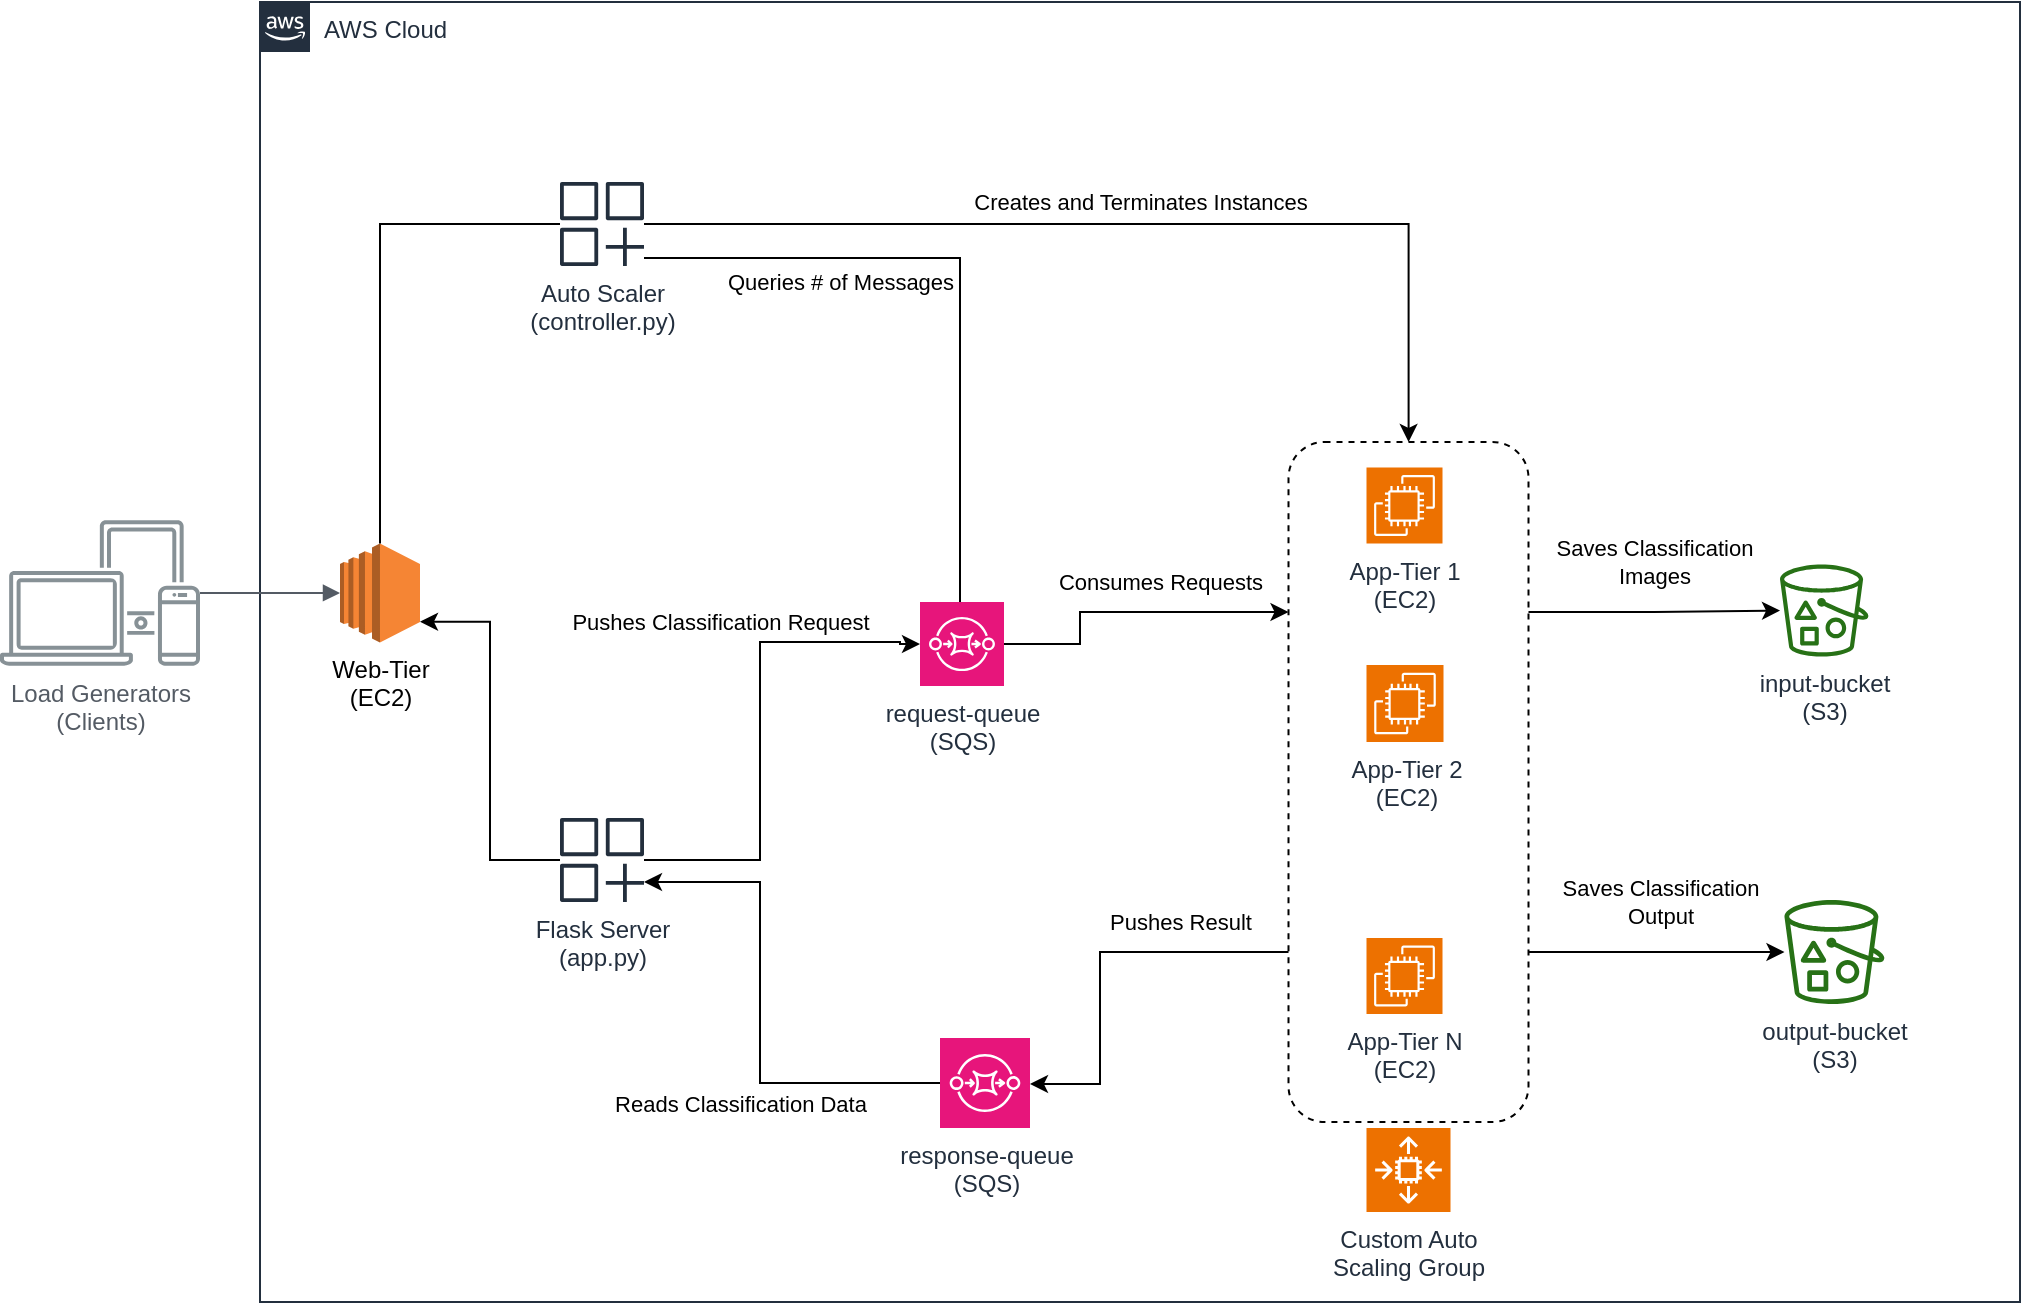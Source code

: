 <mxfile version="22.0.4" type="device">
  <diagram id="Ht1M8jgEwFfnCIfOTk4-" name="Page-1">
    <mxGraphModel dx="1434" dy="789" grid="1" gridSize="10" guides="1" tooltips="1" connect="1" arrows="1" fold="1" page="1" pageScale="1" pageWidth="1169" pageHeight="827" math="0" shadow="0">
      <root>
        <mxCell id="0" />
        <mxCell id="1" parent="0" />
        <mxCell id="UEzPUAAOIrF-is8g5C7q-74" value="AWS Cloud" style="points=[[0,0],[0.25,0],[0.5,0],[0.75,0],[1,0],[1,0.25],[1,0.5],[1,0.75],[1,1],[0.75,1],[0.5,1],[0.25,1],[0,1],[0,0.75],[0,0.5],[0,0.25]];outlineConnect=0;gradientColor=none;html=1;whiteSpace=wrap;fontSize=12;fontStyle=0;shape=mxgraph.aws4.group;grIcon=mxgraph.aws4.group_aws_cloud_alt;strokeColor=#232F3E;fillColor=none;verticalAlign=top;align=left;spacingLeft=30;fontColor=#232F3E;dashed=0;labelBackgroundColor=#ffffff;container=1;pointerEvents=0;collapsible=0;recursiveResize=0;" parent="1" vertex="1">
          <mxGeometry x="210" y="130" width="880" height="650" as="geometry" />
        </mxCell>
        <mxCell id="UEzPUAAOIrF-is8g5C7q-77" value="output-bucket&lt;br&gt;(S3)" style="outlineConnect=0;fontColor=#232F3E;gradientColor=none;fillColor=#277116;strokeColor=none;dashed=0;verticalLabelPosition=bottom;verticalAlign=top;align=center;html=1;fontSize=12;fontStyle=0;aspect=fixed;pointerEvents=1;shape=mxgraph.aws4.bucket_with_objects;labelBackgroundColor=#ffffff;" parent="UEzPUAAOIrF-is8g5C7q-74" vertex="1">
          <mxGeometry x="762.23" y="449" width="50" height="52" as="geometry" />
        </mxCell>
        <mxCell id="UEzPUAAOIrF-is8g5C7q-78" value="input-bucket&lt;br&gt;(S3)" style="outlineConnect=0;fontColor=#232F3E;gradientColor=none;fillColor=#277116;strokeColor=none;dashed=0;verticalLabelPosition=bottom;verticalAlign=top;align=center;html=1;fontSize=12;fontStyle=0;aspect=fixed;pointerEvents=1;shape=mxgraph.aws4.bucket_with_objects;labelBackgroundColor=#ffffff;" parent="UEzPUAAOIrF-is8g5C7q-74" vertex="1">
          <mxGeometry x="760" y="281.25" width="44.23" height="46" as="geometry" />
        </mxCell>
        <mxCell id="oYnLOX3qxrRyNHf7yVGS-5" value="Web-Tier&lt;br&gt;(EC2)" style="outlineConnect=0;dashed=0;verticalLabelPosition=bottom;verticalAlign=top;align=center;html=1;shape=mxgraph.aws3.ec2;fillColor=#F58534;gradientColor=none;" vertex="1" parent="UEzPUAAOIrF-is8g5C7q-74">
          <mxGeometry x="40" y="270.75" width="40" height="49.5" as="geometry" />
        </mxCell>
        <mxCell id="oYnLOX3qxrRyNHf7yVGS-32" value="Queries # of Messages&lt;br&gt;" style="edgeStyle=orthogonalEdgeStyle;rounded=0;orthogonalLoop=1;jettySize=auto;html=1;endArrow=none;endFill=0;exitX=0.5;exitY=0;exitDx=0;exitDy=0;exitPerimeter=0;" edge="1" parent="UEzPUAAOIrF-is8g5C7q-74" source="oYnLOX3qxrRyNHf7yVGS-10" target="oYnLOX3qxrRyNHf7yVGS-14">
          <mxGeometry x="0.474" y="12" relative="1" as="geometry">
            <Array as="points">
              <mxPoint x="351" y="321" />
              <mxPoint x="350" y="321" />
              <mxPoint x="350" y="128" />
            </Array>
            <mxPoint as="offset" />
          </mxGeometry>
        </mxCell>
        <mxCell id="oYnLOX3qxrRyNHf7yVGS-35" value="Consumes Requests&lt;br&gt;" style="edgeStyle=orthogonalEdgeStyle;rounded=0;orthogonalLoop=1;jettySize=auto;html=1;entryX=0;entryY=0.25;entryDx=0;entryDy=0;" edge="1" parent="UEzPUAAOIrF-is8g5C7q-74" source="oYnLOX3qxrRyNHf7yVGS-10" target="oYnLOX3qxrRyNHf7yVGS-29">
          <mxGeometry x="0.188" y="15" relative="1" as="geometry">
            <Array as="points">
              <mxPoint x="410" y="321" />
              <mxPoint x="410" y="305" />
            </Array>
            <mxPoint as="offset" />
          </mxGeometry>
        </mxCell>
        <mxCell id="oYnLOX3qxrRyNHf7yVGS-10" value="request-queue&lt;br&gt;(SQS)" style="sketch=0;points=[[0,0,0],[0.25,0,0],[0.5,0,0],[0.75,0,0],[1,0,0],[0,1,0],[0.25,1,0],[0.5,1,0],[0.75,1,0],[1,1,0],[0,0.25,0],[0,0.5,0],[0,0.75,0],[1,0.25,0],[1,0.5,0],[1,0.75,0]];outlineConnect=0;fontColor=#232F3E;fillColor=#E7157B;strokeColor=#ffffff;dashed=0;verticalLabelPosition=bottom;verticalAlign=top;align=center;html=1;fontSize=12;fontStyle=0;aspect=fixed;shape=mxgraph.aws4.resourceIcon;resIcon=mxgraph.aws4.sqs;" vertex="1" parent="UEzPUAAOIrF-is8g5C7q-74">
          <mxGeometry x="330" y="300" width="42" height="42" as="geometry" />
        </mxCell>
        <mxCell id="oYnLOX3qxrRyNHf7yVGS-13" style="edgeStyle=orthogonalEdgeStyle;rounded=0;orthogonalLoop=1;jettySize=auto;html=1;entryX=1;entryY=0.79;entryDx=0;entryDy=0;entryPerimeter=0;" edge="1" parent="UEzPUAAOIrF-is8g5C7q-74" source="oYnLOX3qxrRyNHf7yVGS-11" target="oYnLOX3qxrRyNHf7yVGS-5">
          <mxGeometry relative="1" as="geometry" />
        </mxCell>
        <mxCell id="oYnLOX3qxrRyNHf7yVGS-11" value="Flask Server&lt;br&gt;(app.py)" style="sketch=0;outlineConnect=0;fontColor=#232F3E;gradientColor=none;fillColor=#232F3D;strokeColor=none;dashed=0;verticalLabelPosition=bottom;verticalAlign=top;align=center;html=1;fontSize=12;fontStyle=0;aspect=fixed;pointerEvents=1;shape=mxgraph.aws4.generic_application;" vertex="1" parent="UEzPUAAOIrF-is8g5C7q-74">
          <mxGeometry x="150" y="408" width="42" height="42" as="geometry" />
        </mxCell>
        <mxCell id="oYnLOX3qxrRyNHf7yVGS-33" value="Creates and Terminates Instances&lt;br&gt;" style="edgeStyle=orthogonalEdgeStyle;rounded=0;orthogonalLoop=1;jettySize=auto;html=1;" edge="1" parent="UEzPUAAOIrF-is8g5C7q-74" source="oYnLOX3qxrRyNHf7yVGS-14" target="oYnLOX3qxrRyNHf7yVGS-29">
          <mxGeometry x="0.008" y="11" relative="1" as="geometry">
            <mxPoint as="offset" />
          </mxGeometry>
        </mxCell>
        <mxCell id="oYnLOX3qxrRyNHf7yVGS-14" value="Auto Scaler&lt;br&gt;(controller.py)" style="sketch=0;outlineConnect=0;fontColor=#232F3E;gradientColor=none;fillColor=#232F3D;strokeColor=none;dashed=0;verticalLabelPosition=bottom;verticalAlign=top;align=center;html=1;fontSize=12;fontStyle=0;aspect=fixed;pointerEvents=1;shape=mxgraph.aws4.generic_application;" vertex="1" parent="UEzPUAAOIrF-is8g5C7q-74">
          <mxGeometry x="150" y="90" width="42" height="42" as="geometry" />
        </mxCell>
        <mxCell id="oYnLOX3qxrRyNHf7yVGS-15" style="edgeStyle=orthogonalEdgeStyle;rounded=0;orthogonalLoop=1;jettySize=auto;html=1;entryX=0.5;entryY=0;entryDx=0;entryDy=0;entryPerimeter=0;endArrow=none;endFill=0;" edge="1" parent="UEzPUAAOIrF-is8g5C7q-74" source="oYnLOX3qxrRyNHf7yVGS-14" target="oYnLOX3qxrRyNHf7yVGS-5">
          <mxGeometry relative="1" as="geometry" />
        </mxCell>
        <mxCell id="oYnLOX3qxrRyNHf7yVGS-21" value="Reads Classification Data&lt;br&gt;" style="edgeStyle=orthogonalEdgeStyle;rounded=0;orthogonalLoop=1;jettySize=auto;html=1;exitX=0;exitY=0.5;exitDx=0;exitDy=0;exitPerimeter=0;" edge="1" parent="UEzPUAAOIrF-is8g5C7q-74" source="oYnLOX3qxrRyNHf7yVGS-16" target="oYnLOX3qxrRyNHf7yVGS-11">
          <mxGeometry x="-0.276" y="14" relative="1" as="geometry">
            <mxPoint x="190" y="458" as="targetPoint" />
            <Array as="points">
              <mxPoint x="250" y="541" />
              <mxPoint x="250" y="440" />
            </Array>
            <mxPoint x="4" y="10" as="offset" />
          </mxGeometry>
        </mxCell>
        <mxCell id="oYnLOX3qxrRyNHf7yVGS-16" value="response-queue&lt;br&gt;(SQS)" style="sketch=0;points=[[0,0,0],[0.25,0,0],[0.5,0,0],[0.75,0,0],[1,0,0],[0,1,0],[0.25,1,0],[0.5,1,0],[0.75,1,0],[1,1,0],[0,0.25,0],[0,0.5,0],[0,0.75,0],[1,0.25,0],[1,0.5,0],[1,0.75,0]];outlineConnect=0;fontColor=#232F3E;fillColor=#E7157B;strokeColor=#ffffff;dashed=0;verticalLabelPosition=bottom;verticalAlign=top;align=center;html=1;fontSize=12;fontStyle=0;aspect=fixed;shape=mxgraph.aws4.resourceIcon;resIcon=mxgraph.aws4.sqs;" vertex="1" parent="UEzPUAAOIrF-is8g5C7q-74">
          <mxGeometry x="340" y="518" width="45" height="45" as="geometry" />
        </mxCell>
        <mxCell id="oYnLOX3qxrRyNHf7yVGS-23" value="Pushes Classification Request" style="edgeStyle=orthogonalEdgeStyle;rounded=0;orthogonalLoop=1;jettySize=auto;html=1;entryX=0;entryY=0.5;entryDx=0;entryDy=0;entryPerimeter=0;" edge="1" parent="UEzPUAAOIrF-is8g5C7q-74" source="oYnLOX3qxrRyNHf7yVGS-11" target="oYnLOX3qxrRyNHf7yVGS-10">
          <mxGeometry x="0.347" y="22" relative="1" as="geometry">
            <Array as="points">
              <mxPoint x="250" y="429" />
              <mxPoint x="250" y="320" />
              <mxPoint x="320" y="320" />
              <mxPoint x="320" y="321" />
            </Array>
            <mxPoint x="-20" y="12" as="offset" />
          </mxGeometry>
        </mxCell>
        <mxCell id="oYnLOX3qxrRyNHf7yVGS-24" value="Custom Auto &lt;br&gt;Scaling Group" style="sketch=0;points=[[0,0,0],[0.25,0,0],[0.5,0,0],[0.75,0,0],[1,0,0],[0,1,0],[0.25,1,0],[0.5,1,0],[0.75,1,0],[1,1,0],[0,0.25,0],[0,0.5,0],[0,0.75,0],[1,0.25,0],[1,0.5,0],[1,0.75,0]];outlineConnect=0;fontColor=#232F3E;fillColor=#ED7100;strokeColor=#ffffff;dashed=0;verticalLabelPosition=bottom;verticalAlign=top;align=center;html=1;fontSize=12;fontStyle=0;aspect=fixed;shape=mxgraph.aws4.resourceIcon;resIcon=mxgraph.aws4.auto_scaling2;" vertex="1" parent="UEzPUAAOIrF-is8g5C7q-74">
          <mxGeometry x="553.25" y="563" width="42" height="42" as="geometry" />
        </mxCell>
        <mxCell id="oYnLOX3qxrRyNHf7yVGS-25" value="App-Tier N&lt;br style=&quot;border-color: var(--border-color);&quot;&gt;(EC2)" style="sketch=0;points=[[0,0,0],[0.25,0,0],[0.5,0,0],[0.75,0,0],[1,0,0],[0,1,0],[0.25,1,0],[0.5,1,0],[0.75,1,0],[1,1,0],[0,0.25,0],[0,0.5,0],[0,0.75,0],[1,0.25,0],[1,0.5,0],[1,0.75,0]];outlineConnect=0;fontColor=#232F3E;fillColor=#ED7100;strokeColor=#ffffff;dashed=0;verticalLabelPosition=bottom;verticalAlign=top;align=center;html=1;fontSize=12;fontStyle=0;aspect=fixed;shape=mxgraph.aws4.resourceIcon;resIcon=mxgraph.aws4.ec2;" vertex="1" parent="UEzPUAAOIrF-is8g5C7q-74">
          <mxGeometry x="553.25" y="468" width="38" height="38" as="geometry" />
        </mxCell>
        <mxCell id="oYnLOX3qxrRyNHf7yVGS-26" value="App-Tier 2&lt;br style=&quot;border-color: var(--border-color);&quot;&gt;(EC2)" style="sketch=0;points=[[0,0,0],[0.25,0,0],[0.5,0,0],[0.75,0,0],[1,0,0],[0,1,0],[0.25,1,0],[0.5,1,0],[0.75,1,0],[1,1,0],[0,0.25,0],[0,0.5,0],[0,0.75,0],[1,0.25,0],[1,0.5,0],[1,0.75,0]];outlineConnect=0;fontColor=#232F3E;fillColor=#ED7100;strokeColor=#ffffff;dashed=0;verticalLabelPosition=bottom;verticalAlign=top;align=center;html=1;fontSize=12;fontStyle=0;aspect=fixed;shape=mxgraph.aws4.resourceIcon;resIcon=mxgraph.aws4.ec2;" vertex="1" parent="UEzPUAAOIrF-is8g5C7q-74">
          <mxGeometry x="553.25" y="331.5" width="38.5" height="38.5" as="geometry" />
        </mxCell>
        <mxCell id="oYnLOX3qxrRyNHf7yVGS-27" value="App-Tier 1&lt;br&gt;(EC2)" style="sketch=0;points=[[0,0,0],[0.25,0,0],[0.5,0,0],[0.75,0,0],[1,0,0],[0,1,0],[0.25,1,0],[0.5,1,0],[0.75,1,0],[1,1,0],[0,0.25,0],[0,0.5,0],[0,0.75,0],[1,0.25,0],[1,0.5,0],[1,0.75,0]];outlineConnect=0;fontColor=#232F3E;fillColor=#ED7100;strokeColor=#ffffff;dashed=0;verticalLabelPosition=bottom;verticalAlign=top;align=center;html=1;fontSize=12;fontStyle=0;aspect=fixed;shape=mxgraph.aws4.resourceIcon;resIcon=mxgraph.aws4.ec2;" vertex="1" parent="UEzPUAAOIrF-is8g5C7q-74">
          <mxGeometry x="553.25" y="232.75" width="38" height="38" as="geometry" />
        </mxCell>
        <mxCell id="oYnLOX3qxrRyNHf7yVGS-36" value="Saves Classification&lt;br&gt;Images" style="edgeStyle=orthogonalEdgeStyle;rounded=0;orthogonalLoop=1;jettySize=auto;html=1;exitX=1;exitY=0.25;exitDx=0;exitDy=0;" edge="1" parent="UEzPUAAOIrF-is8g5C7q-74" source="oYnLOX3qxrRyNHf7yVGS-29" target="UEzPUAAOIrF-is8g5C7q-78">
          <mxGeometry x="0.007" y="24" relative="1" as="geometry">
            <mxPoint as="offset" />
          </mxGeometry>
        </mxCell>
        <mxCell id="oYnLOX3qxrRyNHf7yVGS-37" value="Saves Classification&lt;br&gt;Output" style="edgeStyle=orthogonalEdgeStyle;rounded=0;orthogonalLoop=1;jettySize=auto;html=1;exitX=1;exitY=0.75;exitDx=0;exitDy=0;" edge="1" parent="UEzPUAAOIrF-is8g5C7q-74" source="oYnLOX3qxrRyNHf7yVGS-29" target="UEzPUAAOIrF-is8g5C7q-77">
          <mxGeometry x="0.028" y="25" relative="1" as="geometry">
            <mxPoint as="offset" />
          </mxGeometry>
        </mxCell>
        <mxCell id="oYnLOX3qxrRyNHf7yVGS-38" value="Pushes Result" style="edgeStyle=orthogonalEdgeStyle;rounded=0;orthogonalLoop=1;jettySize=auto;html=1;exitX=0;exitY=0.75;exitDx=0;exitDy=0;" edge="1" parent="UEzPUAAOIrF-is8g5C7q-74" source="oYnLOX3qxrRyNHf7yVGS-29" target="oYnLOX3qxrRyNHf7yVGS-16">
          <mxGeometry x="-0.444" y="-15" relative="1" as="geometry">
            <Array as="points">
              <mxPoint x="420" y="475" />
              <mxPoint x="420" y="541" />
            </Array>
            <mxPoint as="offset" />
          </mxGeometry>
        </mxCell>
        <mxCell id="oYnLOX3qxrRyNHf7yVGS-29" value="" style="rounded=1;whiteSpace=wrap;html=1;strokeColor=default;fillColor=none;dashed=1;strokeWidth=1;" vertex="1" parent="UEzPUAAOIrF-is8g5C7q-74">
          <mxGeometry x="514.25" y="220" width="120" height="340" as="geometry" />
        </mxCell>
        <mxCell id="oYnLOX3qxrRyNHf7yVGS-2" value="Load Generators&lt;br&gt;(Clients)" style="sketch=0;outlineConnect=0;gradientColor=none;fontColor=#545B64;strokeColor=none;fillColor=#879196;dashed=0;verticalLabelPosition=bottom;verticalAlign=top;align=center;html=1;fontSize=12;fontStyle=0;aspect=fixed;shape=mxgraph.aws4.illustration_devices;pointerEvents=1" vertex="1" parent="1">
          <mxGeometry x="80" y="389" width="100" height="73" as="geometry" />
        </mxCell>
        <mxCell id="oYnLOX3qxrRyNHf7yVGS-4" value="" style="edgeStyle=orthogonalEdgeStyle;html=1;endArrow=block;elbow=vertical;startArrow=none;endFill=1;strokeColor=#545B64;rounded=0;entryX=0;entryY=0.5;entryDx=0;entryDy=0;entryPerimeter=0;" edge="1" parent="1" source="oYnLOX3qxrRyNHf7yVGS-2" target="oYnLOX3qxrRyNHf7yVGS-5">
          <mxGeometry width="100" relative="1" as="geometry">
            <mxPoint x="529" y="374" as="sourcePoint" />
            <mxPoint x="629" y="374" as="targetPoint" />
          </mxGeometry>
        </mxCell>
      </root>
    </mxGraphModel>
  </diagram>
</mxfile>
